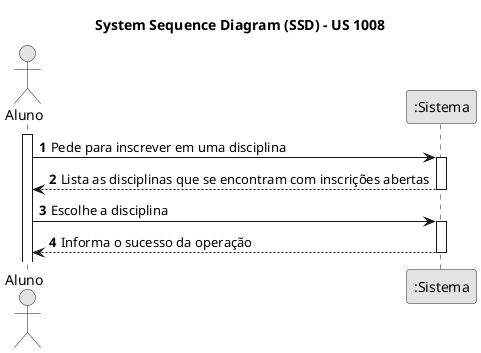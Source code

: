 @startuml
skinparam monochrome true
skinparam packageStyle rectangle
skinparam shadowing false

title System Sequence Diagram (SSD) - US 1008
autonumber

actor "Aluno" as Aluno
participant ":Sistema" as Sistema

activate Aluno

    Aluno -> Sistema : Pede para inscrever em uma disciplina
    activate Sistema

    Sistema --> Aluno : Lista as disciplinas que se encontram com inscrições abertas
    deactivate Sistema

    Aluno -> Sistema : Escolhe a disciplina
    activate Sistema

    Sistema --> Aluno : Informa o sucesso da operação
    deactivate Sistema


@enduml
